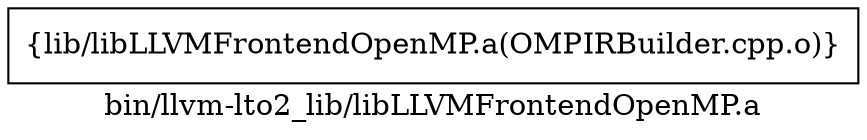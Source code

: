 digraph "bin/llvm-lto2_lib/libLLVMFrontendOpenMP.a" {
	label="bin/llvm-lto2_lib/libLLVMFrontendOpenMP.a";
	rankdir=LR;

	Node0x55c4b1886bf8 [shape=record,shape=box,group=0,label="{lib/libLLVMFrontendOpenMP.a(OMPIRBuilder.cpp.o)}"];
}

